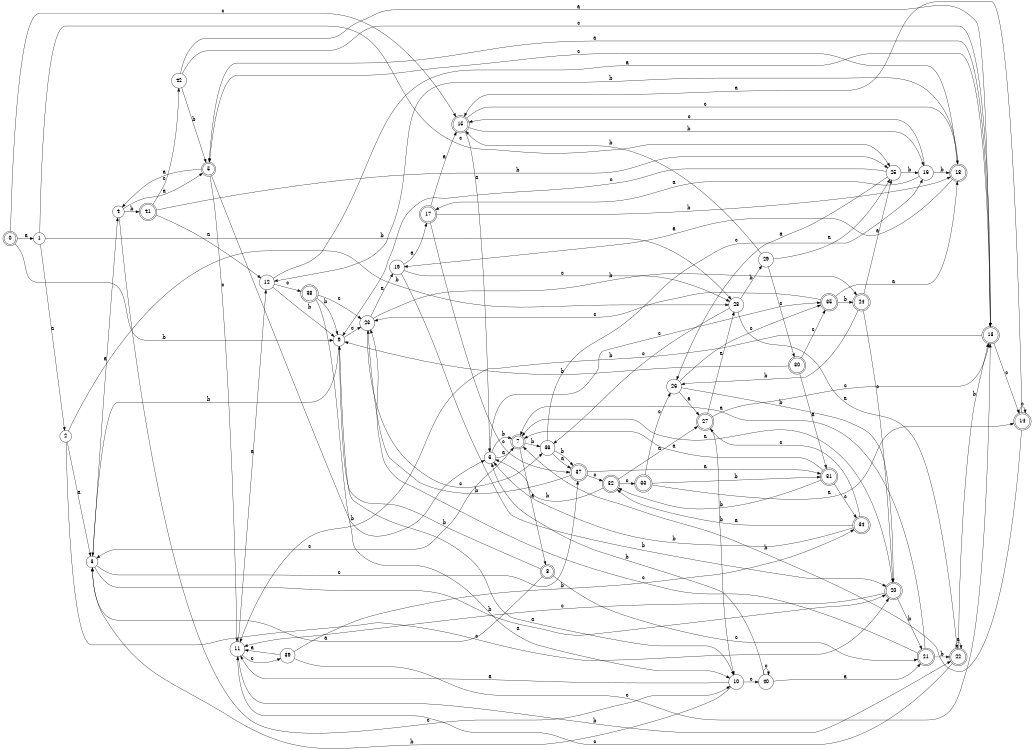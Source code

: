 digraph n35_1 {
__start0 [label="" shape="none"];

rankdir=LR;
size="8,5";

s0 [style="rounded,filled", color="black", fillcolor="white" shape="doublecircle", label="0"];
s1 [style="filled", color="black", fillcolor="white" shape="circle", label="1"];
s2 [style="filled", color="black", fillcolor="white" shape="circle", label="2"];
s3 [style="filled", color="black", fillcolor="white" shape="circle", label="3"];
s4 [style="filled", color="black", fillcolor="white" shape="circle", label="4"];
s5 [style="rounded,filled", color="black", fillcolor="white" shape="doublecircle", label="5"];
s6 [style="filled", color="black", fillcolor="white" shape="circle", label="6"];
s7 [style="rounded,filled", color="black", fillcolor="white" shape="doublecircle", label="7"];
s8 [style="rounded,filled", color="black", fillcolor="white" shape="doublecircle", label="8"];
s9 [style="filled", color="black", fillcolor="white" shape="circle", label="9"];
s10 [style="filled", color="black", fillcolor="white" shape="circle", label="10"];
s11 [style="filled", color="black", fillcolor="white" shape="circle", label="11"];
s12 [style="filled", color="black", fillcolor="white" shape="circle", label="12"];
s13 [style="rounded,filled", color="black", fillcolor="white" shape="doublecircle", label="13"];
s14 [style="rounded,filled", color="black", fillcolor="white" shape="doublecircle", label="14"];
s15 [style="rounded,filled", color="black", fillcolor="white" shape="doublecircle", label="15"];
s16 [style="filled", color="black", fillcolor="white" shape="circle", label="16"];
s17 [style="rounded,filled", color="black", fillcolor="white" shape="doublecircle", label="17"];
s18 [style="rounded,filled", color="black", fillcolor="white" shape="doublecircle", label="18"];
s19 [style="filled", color="black", fillcolor="white" shape="circle", label="19"];
s20 [style="rounded,filled", color="black", fillcolor="white" shape="doublecircle", label="20"];
s21 [style="rounded,filled", color="black", fillcolor="white" shape="doublecircle", label="21"];
s22 [style="rounded,filled", color="black", fillcolor="white" shape="doublecircle", label="22"];
s23 [style="filled", color="black", fillcolor="white" shape="circle", label="23"];
s24 [style="rounded,filled", color="black", fillcolor="white" shape="doublecircle", label="24"];
s25 [style="filled", color="black", fillcolor="white" shape="circle", label="25"];
s26 [style="filled", color="black", fillcolor="white" shape="circle", label="26"];
s27 [style="rounded,filled", color="black", fillcolor="white" shape="doublecircle", label="27"];
s28 [style="filled", color="black", fillcolor="white" shape="circle", label="28"];
s29 [style="filled", color="black", fillcolor="white" shape="circle", label="29"];
s30 [style="rounded,filled", color="black", fillcolor="white" shape="doublecircle", label="30"];
s31 [style="rounded,filled", color="black", fillcolor="white" shape="doublecircle", label="31"];
s32 [style="rounded,filled", color="black", fillcolor="white" shape="doublecircle", label="32"];
s33 [style="rounded,filled", color="black", fillcolor="white" shape="doublecircle", label="33"];
s34 [style="rounded,filled", color="black", fillcolor="white" shape="doublecircle", label="34"];
s35 [style="rounded,filled", color="black", fillcolor="white" shape="doublecircle", label="35"];
s36 [style="filled", color="black", fillcolor="white" shape="circle", label="36"];
s37 [style="rounded,filled", color="black", fillcolor="white" shape="doublecircle", label="37"];
s38 [style="rounded,filled", color="black", fillcolor="white" shape="doublecircle", label="38"];
s39 [style="filled", color="black", fillcolor="white" shape="circle", label="39"];
s40 [style="filled", color="black", fillcolor="white" shape="circle", label="40"];
s41 [style="rounded,filled", color="black", fillcolor="white" shape="doublecircle", label="41"];
s42 [style="filled", color="black", fillcolor="white" shape="circle", label="42"];
s0 -> s1 [label="a"];
s0 -> s9 [label="b"];
s0 -> s15 [label="c"];
s1 -> s2 [label="a"];
s1 -> s28 [label="b"];
s1 -> s25 [label="c"];
s2 -> s3 [label="a"];
s2 -> s28 [label="b"];
s2 -> s20 [label="c"];
s3 -> s4 [label="a"];
s3 -> s20 [label="b"];
s3 -> s37 [label="c"];
s4 -> s5 [label="a"];
s4 -> s41 [label="b"];
s4 -> s10 [label="c"];
s5 -> s4 [label="a"];
s5 -> s6 [label="b"];
s5 -> s11 [label="c"];
s6 -> s7 [label="a"];
s6 -> s7 [label="b"];
s6 -> s35 [label="c"];
s7 -> s8 [label="a"];
s7 -> s36 [label="b"];
s7 -> s3 [label="c"];
s8 -> s3 [label="a"];
s8 -> s9 [label="b"];
s8 -> s21 [label="c"];
s9 -> s10 [label="a"];
s9 -> s3 [label="b"];
s9 -> s23 [label="c"];
s10 -> s11 [label="a"];
s10 -> s3 [label="b"];
s10 -> s40 [label="c"];
s11 -> s12 [label="a"];
s11 -> s22 [label="b"];
s11 -> s39 [label="c"];
s12 -> s13 [label="a"];
s12 -> s9 [label="b"];
s12 -> s38 [label="c"];
s13 -> s5 [label="a"];
s13 -> s11 [label="b"];
s13 -> s14 [label="c"];
s14 -> s15 [label="a"];
s14 -> s7 [label="b"];
s14 -> s14 [label="c"];
s15 -> s6 [label="a"];
s15 -> s16 [label="b"];
s15 -> s18 [label="c"];
s16 -> s17 [label="a"];
s16 -> s18 [label="b"];
s16 -> s15 [label="c"];
s17 -> s15 [label="a"];
s17 -> s18 [label="b"];
s17 -> s37 [label="c"];
s18 -> s19 [label="a"];
s18 -> s12 [label="b"];
s18 -> s5 [label="c"];
s19 -> s17 [label="a"];
s19 -> s20 [label="b"];
s19 -> s28 [label="c"];
s20 -> s7 [label="a"];
s20 -> s21 [label="b"];
s20 -> s11 [label="c"];
s21 -> s7 [label="a"];
s21 -> s22 [label="b"];
s21 -> s23 [label="c"];
s22 -> s22 [label="a"];
s22 -> s13 [label="b"];
s22 -> s11 [label="c"];
s23 -> s19 [label="a"];
s23 -> s24 [label="b"];
s23 -> s36 [label="c"];
s24 -> s25 [label="a"];
s24 -> s26 [label="b"];
s24 -> s20 [label="c"];
s25 -> s26 [label="a"];
s25 -> s16 [label="b"];
s25 -> s9 [label="c"];
s26 -> s27 [label="a"];
s26 -> s20 [label="b"];
s26 -> s35 [label="c"];
s27 -> s28 [label="a"];
s27 -> s10 [label="b"];
s27 -> s13 [label="c"];
s28 -> s22 [label="a"];
s28 -> s29 [label="b"];
s28 -> s36 [label="c"];
s29 -> s25 [label="a"];
s29 -> s15 [label="b"];
s29 -> s30 [label="c"];
s30 -> s31 [label="a"];
s30 -> s9 [label="b"];
s30 -> s35 [label="c"];
s31 -> s7 [label="a"];
s31 -> s32 [label="b"];
s31 -> s34 [label="c"];
s32 -> s27 [label="a"];
s32 -> s6 [label="b"];
s32 -> s33 [label="c"];
s33 -> s14 [label="a"];
s33 -> s31 [label="b"];
s33 -> s26 [label="c"];
s34 -> s32 [label="a"];
s34 -> s6 [label="b"];
s34 -> s27 [label="c"];
s35 -> s18 [label="a"];
s35 -> s24 [label="b"];
s35 -> s23 [label="c"];
s36 -> s37 [label="a"];
s36 -> s37 [label="b"];
s36 -> s16 [label="c"];
s37 -> s31 [label="a"];
s37 -> s23 [label="b"];
s37 -> s32 [label="c"];
s38 -> s10 [label="a"];
s38 -> s9 [label="b"];
s38 -> s23 [label="c"];
s39 -> s11 [label="a"];
s39 -> s34 [label="b"];
s39 -> s13 [label="c"];
s40 -> s21 [label="a"];
s40 -> s6 [label="b"];
s40 -> s40 [label="c"];
s41 -> s12 [label="a"];
s41 -> s25 [label="b"];
s41 -> s42 [label="c"];
s42 -> s13 [label="a"];
s42 -> s5 [label="b"];
s42 -> s13 [label="c"];

}